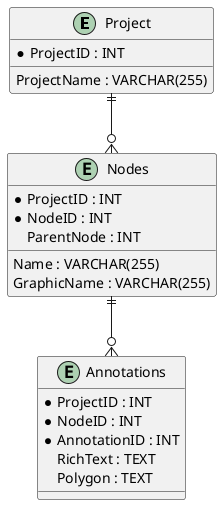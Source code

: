 
@startuml ERD

entity Project{
    * ProjectID : INT
    ProjectName : VARCHAR(255)
}

entity Nodes{
    * ProjectID : INT
    * NodeID : INT
    Name : VARCHAR(255)
    GraphicName : VARCHAR(255)
    ParentNode : INT
}

entity Annotations{
    * ProjectID : INT
    * NodeID : INT
    * AnnotationID : INT
    RichText : TEXT
    Polygon : TEXT
}

Project ||--o{ Nodes
Nodes ||--o{ Annotations

@enduml